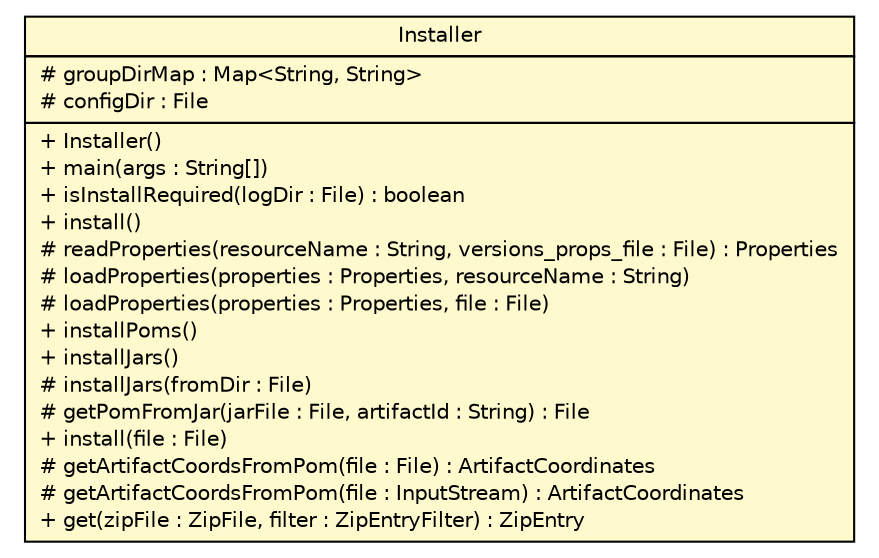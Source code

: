 #!/usr/local/bin/dot
#
# Class diagram 
# Generated by UMLGraph version R5_6 (http://www.umlgraph.org/)
#

digraph G {
	edge [fontname="Helvetica",fontsize=10,labelfontname="Helvetica",labelfontsize=10];
	node [fontname="Helvetica",fontsize=10,shape=plaintext];
	nodesep=0.25;
	ranksep=0.5;
	// sorcer.installer.Installer
	c247054 [label=<<table title="sorcer.installer.Installer" border="0" cellborder="1" cellspacing="0" cellpadding="2" port="p" bgcolor="lemonChiffon" href="./Installer.html">
		<tr><td><table border="0" cellspacing="0" cellpadding="1">
<tr><td align="center" balign="center"> Installer </td></tr>
		</table></td></tr>
		<tr><td><table border="0" cellspacing="0" cellpadding="1">
<tr><td align="left" balign="left"> # groupDirMap : Map&lt;String, String&gt; </td></tr>
<tr><td align="left" balign="left"> # configDir : File </td></tr>
		</table></td></tr>
		<tr><td><table border="0" cellspacing="0" cellpadding="1">
<tr><td align="left" balign="left"> + Installer() </td></tr>
<tr><td align="left" balign="left"> + main(args : String[]) </td></tr>
<tr><td align="left" balign="left"> + isInstallRequired(logDir : File) : boolean </td></tr>
<tr><td align="left" balign="left"> + install() </td></tr>
<tr><td align="left" balign="left"> # readProperties(resourceName : String, versions_props_file : File) : Properties </td></tr>
<tr><td align="left" balign="left"> # loadProperties(properties : Properties, resourceName : String) </td></tr>
<tr><td align="left" balign="left"> # loadProperties(properties : Properties, file : File) </td></tr>
<tr><td align="left" balign="left"> + installPoms() </td></tr>
<tr><td align="left" balign="left"> + installJars() </td></tr>
<tr><td align="left" balign="left"> # installJars(fromDir : File) </td></tr>
<tr><td align="left" balign="left"> # getPomFromJar(jarFile : File, artifactId : String) : File </td></tr>
<tr><td align="left" balign="left"> + install(file : File) </td></tr>
<tr><td align="left" balign="left"> # getArtifactCoordsFromPom(file : File) : ArtifactCoordinates </td></tr>
<tr><td align="left" balign="left"> # getArtifactCoordsFromPom(file : InputStream) : ArtifactCoordinates </td></tr>
<tr><td align="left" balign="left"> + get(zipFile : ZipFile, filter : ZipEntryFilter) : ZipEntry </td></tr>
		</table></td></tr>
		</table>>, URL="./Installer.html", fontname="Helvetica", fontcolor="black", fontsize=10.0];
}

